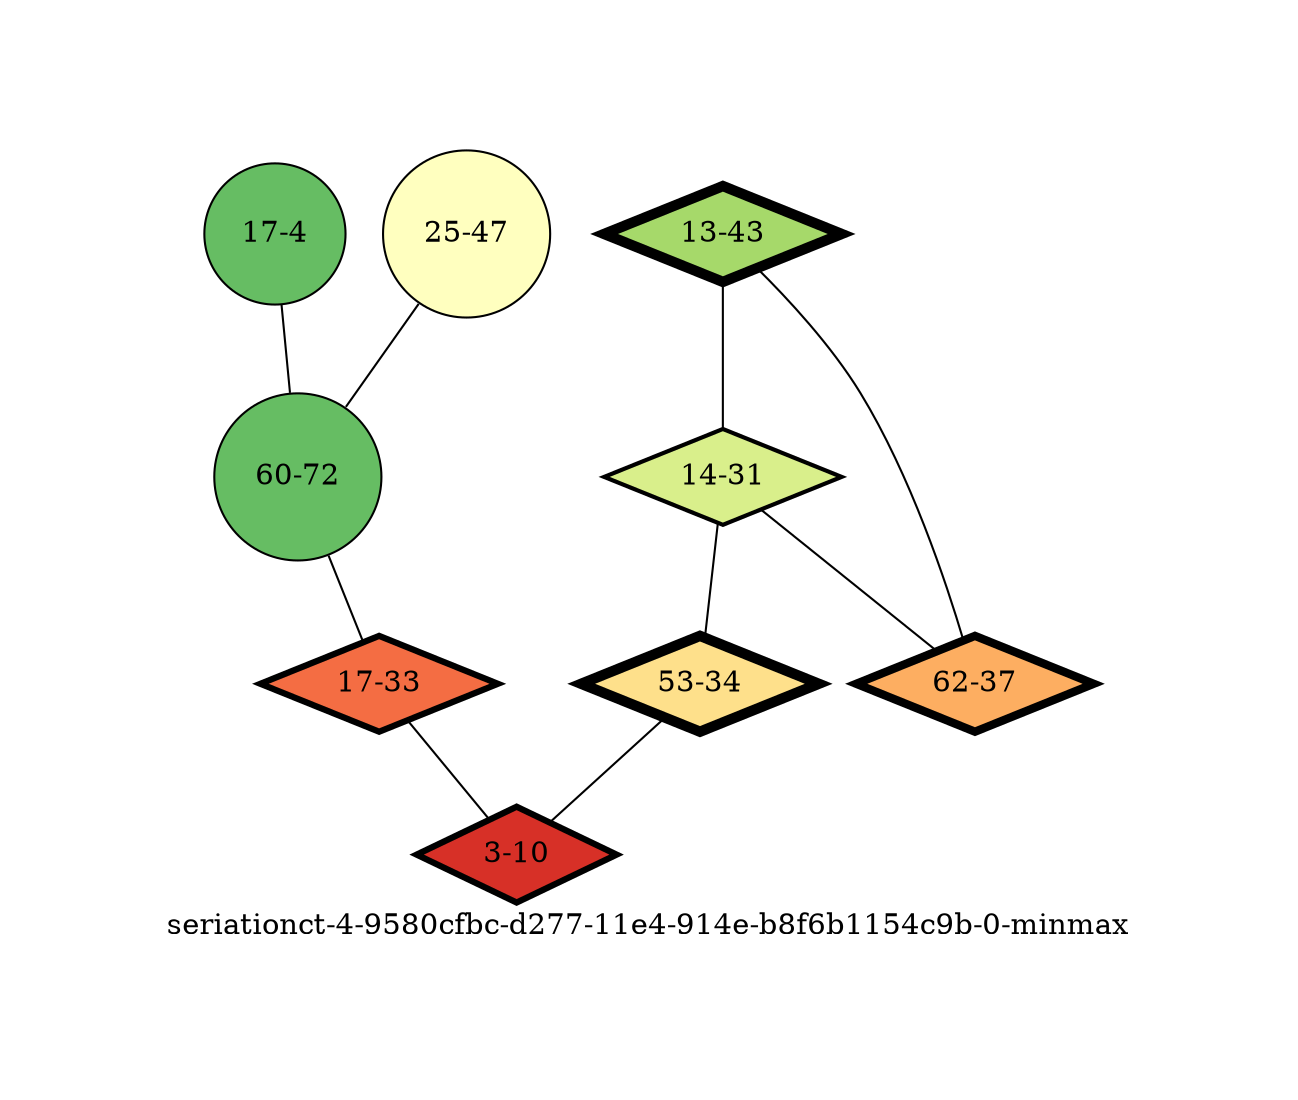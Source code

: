 strict graph "seriationct-4-9580cfbc-d277-11e4-914e-b8f6b1154c9b-0-minmax" {
labelloc=b;
ratio=auto;
pad="1.0";
label="seriationct-4-9580cfbc-d277-11e4-914e-b8f6b1154c9b-0-minmax";
node [width="0.3", shape=circle, height="0.3", style=filled, label=""];
0 [xCoordinate="4.0", appears_in_slice=1, yCoordinate="17.0", level=grandchild, colorscheme=rdylgn11, child_of="assemblage-59-24", short_label="17-4", label="17-4", shape=circle, fillcolor=9, size="20.9400224153", parent_node="assemblage-59-24", id=0, penwidth="1.0"];
1 [xCoordinate="43.0", appears_in_slice=5, yCoordinate="13.0", level=child, colorscheme=rdylgn11, child_of=root, short_label="13-43", label="13-43", shape=diamond, fillcolor=8, size="742.189933525", parent_node="assemblage-9-16", id=1, penwidth="5.0"];
2 [xCoordinate="31.0", appears_in_slice=2, yCoordinate="14.0", level=child, colorscheme=rdylgn11, child_of=root, short_label="14-31", label="14-31", shape=diamond, fillcolor=7, size="739.810180655", parent_node="assemblage-9-16", id=2, penwidth="2.0"];
3 [xCoordinate="47.0", appears_in_slice=1, yCoordinate="25.0", level=grandchild, colorscheme=rdylgn11, child_of="assemblage-22-55", short_label="25-47", label="25-47", shape=circle, fillcolor=6, size="20.9400224153", parent_node="assemblage-22-55", id=3, penwidth="1.0"];
4 [xCoordinate="34.0", appears_in_slice=5, yCoordinate="53.0", level=child, colorscheme=rdylgn11, child_of=root, short_label="53-34", label="53-34", shape=diamond, fillcolor=5, size="742.189933525", parent_node="assemblage-9-16", id=4, penwidth="5.0"];
5 [xCoordinate="37.0", appears_in_slice=4, yCoordinate="62.0", level=child, colorscheme=rdylgn11, child_of=root, short_label="62-37", label="62-37", shape=diamond, fillcolor=4, size="738.552697604", parent_node="assemblage-9-16", id=5, penwidth="4.0"];
6 [xCoordinate="72.0", appears_in_slice=1, yCoordinate="60.0", level=grandchild, colorscheme=rdylgn11, child_of="assemblage-59-24", short_label="60-72", label="60-72", shape=circle, fillcolor=9, size="20.9400224153", parent_node="assemblage-59-24", id=6, penwidth="1.0"];
7 [xCoordinate="33.0", appears_in_slice=3, yCoordinate="17.0", level=child, colorscheme=rdylgn11, child_of=root, short_label="17-33", label="17-33", shape=diamond, fillcolor=3, size="737.218593722", parent_node="assemblage-9-16", id=7, penwidth="3.0"];
8 [xCoordinate="10.0", appears_in_slice=3, yCoordinate="3.0", level=child, colorscheme=rdylgn11, child_of=root, short_label="3-10", label="3-10", shape=diamond, fillcolor=2, size="737.218593722", parent_node="assemblage-9-16", id=8, penwidth="3.0"];
0 -- 6  [inverseweight="1.41560418639", weight="0.706412152221"];
1 -- 2  [inverseweight="38688.8761281", weight="2.58472227699e-05"];
1 -- 5  [inverseweight=1000000000000, weight="1e-12"];
2 -- 4  [inverseweight="26719.8845333", weight="3.74253114287e-05"];
2 -- 5  [inverseweight="38688.8761281", weight="2.58472227699e-05"];
3 -- 6  [inverseweight="1.2166491505", weight="0.821929641415"];
4 -- 8  [inverseweight="2196.67834732", weight="0.00045523278418"];
6 -- 7  [inverseweight="1.17353097971", weight="0.852129187292"];
7 -- 8  [inverseweight="1027.49070111", weight="0.00097324481761"];
}

